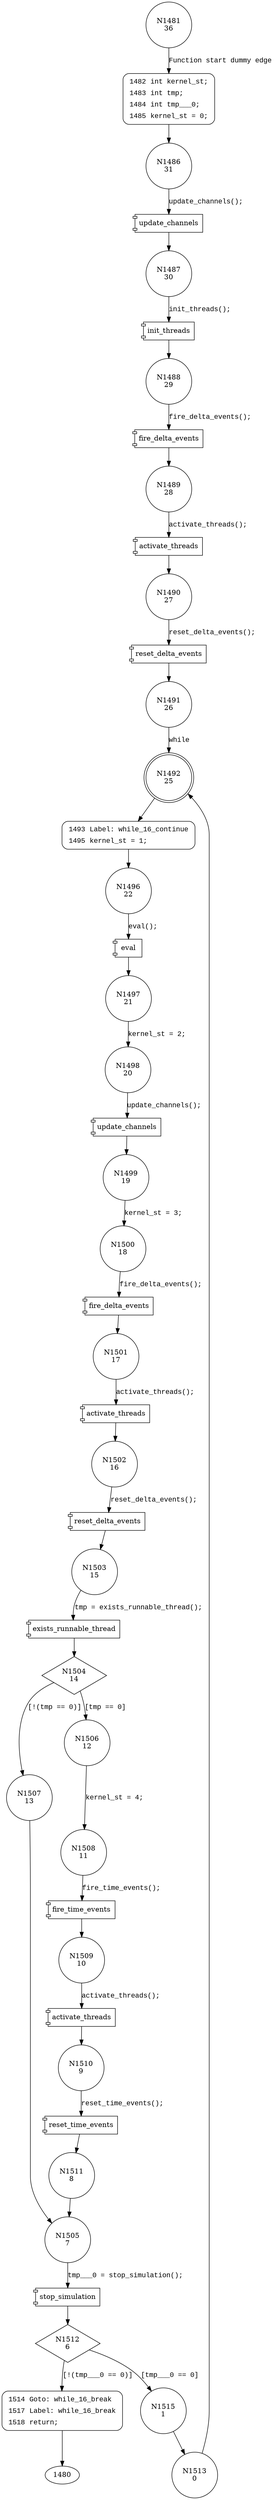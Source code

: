 digraph start_simulation {
1481 [shape="circle" label="N1481\n36"]
1482 [shape="circle" label="N1482\n35"]
1486 [shape="circle" label="N1486\n31"]
1487 [shape="circle" label="N1487\n30"]
1488 [shape="circle" label="N1488\n29"]
1489 [shape="circle" label="N1489\n28"]
1490 [shape="circle" label="N1490\n27"]
1491 [shape="circle" label="N1491\n26"]
1492 [shape="doublecircle" label="N1492\n25"]
1493 [shape="circle" label="N1493\n24"]
1496 [shape="circle" label="N1496\n22"]
1497 [shape="circle" label="N1497\n21"]
1498 [shape="circle" label="N1498\n20"]
1499 [shape="circle" label="N1499\n19"]
1500 [shape="circle" label="N1500\n18"]
1501 [shape="circle" label="N1501\n17"]
1502 [shape="circle" label="N1502\n16"]
1503 [shape="circle" label="N1503\n15"]
1504 [shape="diamond" label="N1504\n14"]
1506 [shape="circle" label="N1506\n12"]
1507 [shape="circle" label="N1507\n13"]
1505 [shape="circle" label="N1505\n7"]
1512 [shape="diamond" label="N1512\n6"]
1515 [shape="circle" label="N1515\n1"]
1514 [shape="circle" label="N1514\n5"]
1513 [shape="circle" label="N1513\n0"]
1508 [shape="circle" label="N1508\n11"]
1509 [shape="circle" label="N1509\n10"]
1510 [shape="circle" label="N1510\n9"]
1511 [shape="circle" label="N1511\n8"]
1482 [style="filled,bold" penwidth="1" fillcolor="white" fontname="Courier New" shape="Mrecord" label=<<table border="0" cellborder="0" cellpadding="3" bgcolor="white"><tr><td align="right">1482</td><td align="left">int kernel_st;</td></tr><tr><td align="right">1483</td><td align="left">int tmp;</td></tr><tr><td align="right">1484</td><td align="left">int tmp___0;</td></tr><tr><td align="right">1485</td><td align="left">kernel_st = 0;</td></tr></table>>]
1482 -> 1486[label=""]
1493 [style="filled,bold" penwidth="1" fillcolor="white" fontname="Courier New" shape="Mrecord" label=<<table border="0" cellborder="0" cellpadding="3" bgcolor="white"><tr><td align="right">1493</td><td align="left">Label: while_16_continue</td></tr><tr><td align="right">1495</td><td align="left">kernel_st = 1;</td></tr></table>>]
1493 -> 1496[label=""]
1514 [style="filled,bold" penwidth="1" fillcolor="white" fontname="Courier New" shape="Mrecord" label=<<table border="0" cellborder="0" cellpadding="3" bgcolor="white"><tr><td align="right">1514</td><td align="left">Goto: while_16_break</td></tr><tr><td align="right">1517</td><td align="left">Label: while_16_break</td></tr><tr><td align="right">1518</td><td align="left">return;</td></tr></table>>]
1514 -> 1480[label=""]
1481 -> 1482 [label="Function start dummy edge" fontname="Courier New"]
100048 [shape="component" label="update_channels"]
1486 -> 100048 [label="update_channels();" fontname="Courier New"]
100048 -> 1487 [label="" fontname="Courier New"]
100049 [shape="component" label="init_threads"]
1487 -> 100049 [label="init_threads();" fontname="Courier New"]
100049 -> 1488 [label="" fontname="Courier New"]
100050 [shape="component" label="fire_delta_events"]
1488 -> 100050 [label="fire_delta_events();" fontname="Courier New"]
100050 -> 1489 [label="" fontname="Courier New"]
100051 [shape="component" label="activate_threads"]
1489 -> 100051 [label="activate_threads();" fontname="Courier New"]
100051 -> 1490 [label="" fontname="Courier New"]
100052 [shape="component" label="reset_delta_events"]
1490 -> 100052 [label="reset_delta_events();" fontname="Courier New"]
100052 -> 1491 [label="" fontname="Courier New"]
1492 -> 1493 [label="" fontname="Courier New"]
100053 [shape="component" label="eval"]
1496 -> 100053 [label="eval();" fontname="Courier New"]
100053 -> 1497 [label="" fontname="Courier New"]
100054 [shape="component" label="update_channels"]
1498 -> 100054 [label="update_channels();" fontname="Courier New"]
100054 -> 1499 [label="" fontname="Courier New"]
100055 [shape="component" label="fire_delta_events"]
1500 -> 100055 [label="fire_delta_events();" fontname="Courier New"]
100055 -> 1501 [label="" fontname="Courier New"]
100056 [shape="component" label="activate_threads"]
1501 -> 100056 [label="activate_threads();" fontname="Courier New"]
100056 -> 1502 [label="" fontname="Courier New"]
100057 [shape="component" label="reset_delta_events"]
1502 -> 100057 [label="reset_delta_events();" fontname="Courier New"]
100057 -> 1503 [label="" fontname="Courier New"]
100058 [shape="component" label="exists_runnable_thread"]
1503 -> 100058 [label="tmp = exists_runnable_thread();" fontname="Courier New"]
100058 -> 1504 [label="" fontname="Courier New"]
1504 -> 1506 [label="[tmp == 0]" fontname="Courier New"]
1504 -> 1507 [label="[!(tmp == 0)]" fontname="Courier New"]
100059 [shape="component" label="stop_simulation"]
1505 -> 100059 [label="tmp___0 = stop_simulation();" fontname="Courier New"]
100059 -> 1512 [label="" fontname="Courier New"]
1512 -> 1515 [label="[tmp___0 == 0]" fontname="Courier New"]
1512 -> 1514 [label="[!(tmp___0 == 0)]" fontname="Courier New"]
1515 -> 1513 [label="" fontname="Courier New"]
1506 -> 1508 [label="kernel_st = 4;" fontname="Courier New"]
100060 [shape="component" label="fire_time_events"]
1508 -> 100060 [label="fire_time_events();" fontname="Courier New"]
100060 -> 1509 [label="" fontname="Courier New"]
100061 [shape="component" label="activate_threads"]
1509 -> 100061 [label="activate_threads();" fontname="Courier New"]
100061 -> 1510 [label="" fontname="Courier New"]
100062 [shape="component" label="reset_time_events"]
1510 -> 100062 [label="reset_time_events();" fontname="Courier New"]
100062 -> 1511 [label="" fontname="Courier New"]
1491 -> 1492 [label="while" fontname="Courier New"]
1497 -> 1498 [label="kernel_st = 2;" fontname="Courier New"]
1499 -> 1500 [label="kernel_st = 3;" fontname="Courier New"]
1507 -> 1505 [label="" fontname="Courier New"]
1513 -> 1492 [label="" fontname="Courier New"]
1511 -> 1505 [label="" fontname="Courier New"]
}